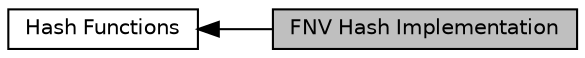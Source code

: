 digraph "FNV Hash Implementation"
{
  edge [fontname="Helvetica",fontsize="10",labelfontname="Helvetica",labelfontsize="10"];
  node [fontname="Helvetica",fontsize="10",shape=record];
  rankdir=LR;
  Node0 [label="FNV Hash Implementation",height=0.2,width=0.4,color="black", fillcolor="grey75", style="filled", fontcolor="black"];
  Node1 [label="Hash Functions",height=0.2,width=0.4,color="black", fillcolor="white", style="filled",URL="$d7/d3b/group__hash.html",tooltip="Generic Hash function interface. "];
  Node1->Node0 [shape=plaintext, dir="back", style="solid"];
}
